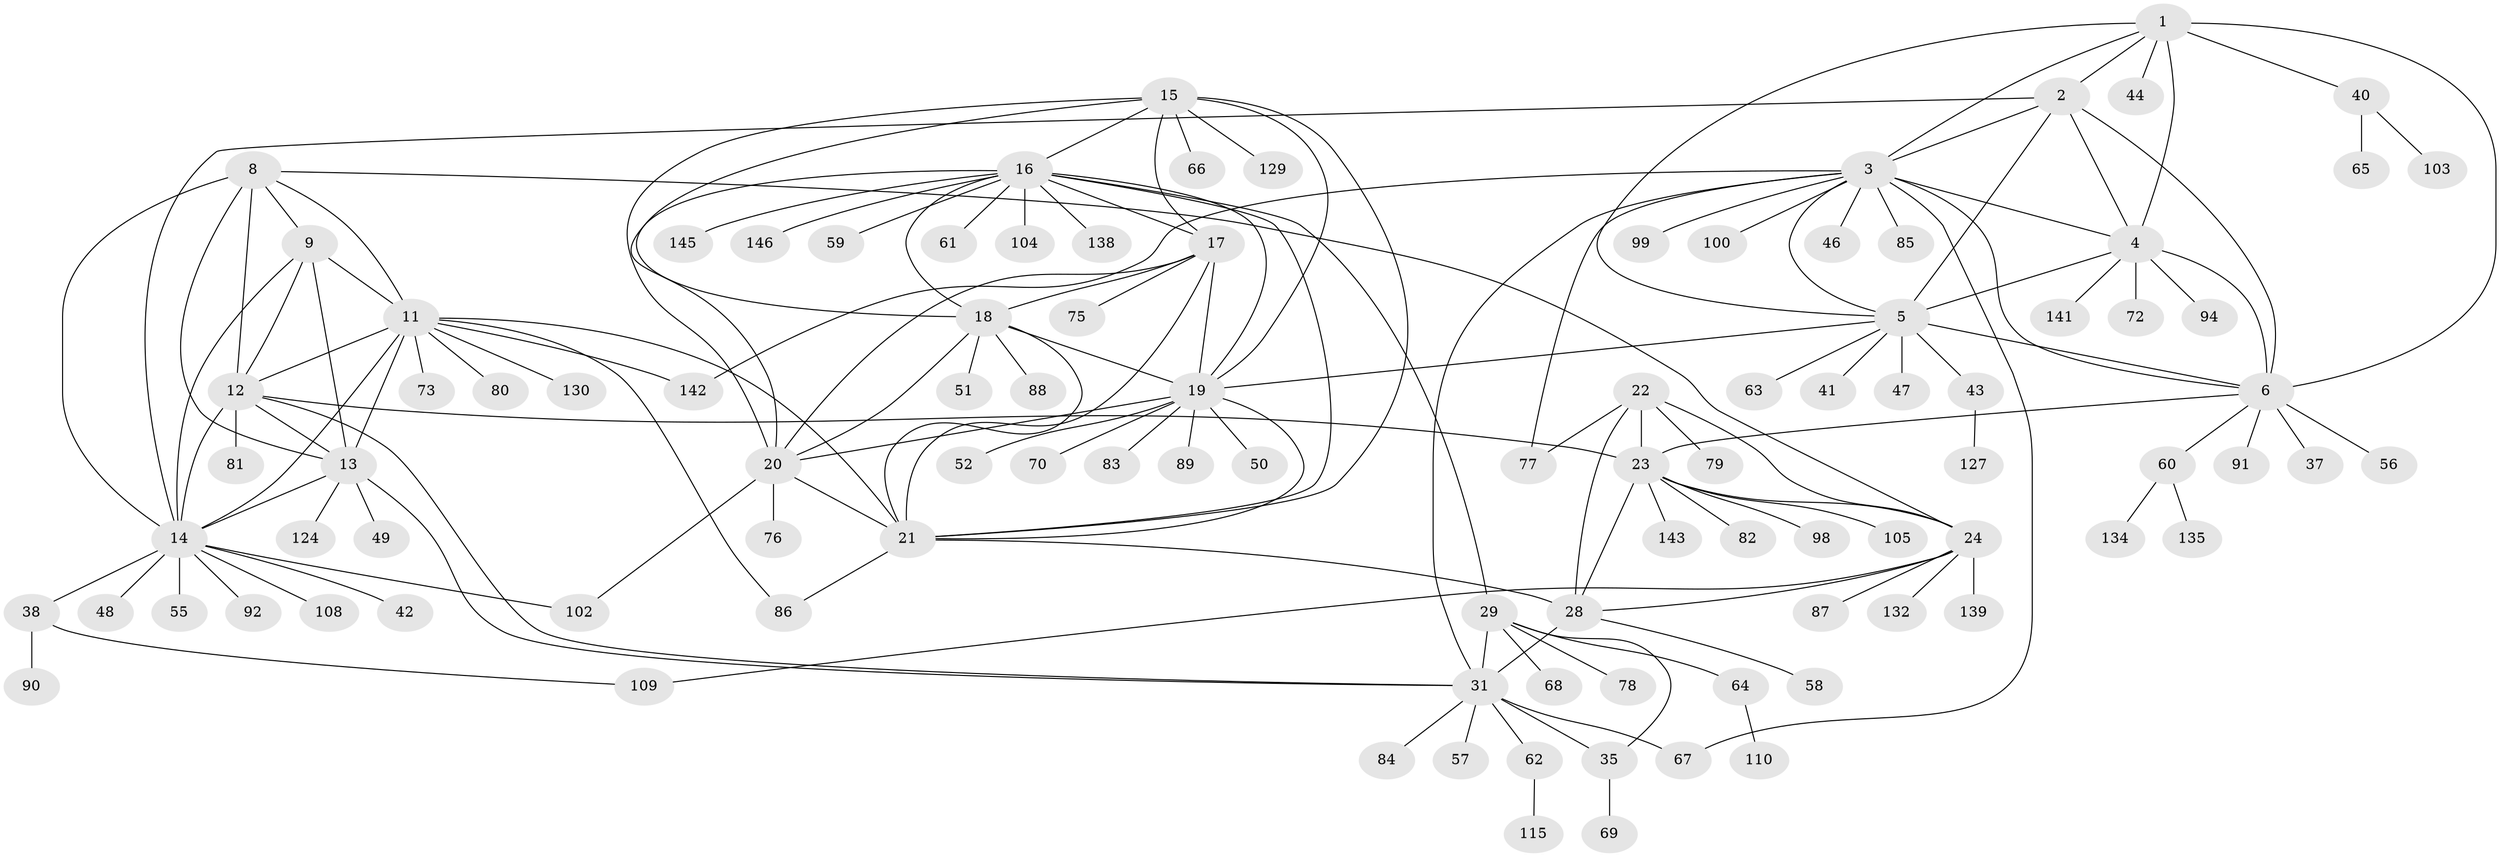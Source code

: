 // original degree distribution, {8: 0.06164383561643835, 14: 0.0136986301369863, 9: 0.02054794520547945, 11: 0.04794520547945205, 6: 0.0136986301369863, 12: 0.02054794520547945, 10: 0.02054794520547945, 13: 0.00684931506849315, 7: 0.03424657534246575, 1: 0.5958904109589042, 3: 0.03424657534246575, 2: 0.13013698630136986}
// Generated by graph-tools (version 1.1) at 2025/19/03/04/25 18:19:38]
// undirected, 102 vertices, 154 edges
graph export_dot {
graph [start="1"]
  node [color=gray90,style=filled];
  1;
  2 [super="+45"];
  3;
  4;
  5;
  6 [super="+7"];
  8 [super="+111+122+10"];
  9;
  11;
  12 [super="+136+131"];
  13 [super="+74"];
  14;
  15;
  16;
  17;
  18;
  19;
  20;
  21;
  22 [super="+121+27+26"];
  23 [super="+25"];
  24;
  28 [super="+36+39"];
  29 [super="+144+30+53"];
  31 [super="+123+34+32"];
  35;
  37;
  38;
  40;
  41;
  42;
  43;
  44;
  46;
  47;
  48;
  49;
  50;
  51;
  52 [super="+137"];
  55;
  56;
  57;
  58;
  59 [super="+126"];
  60;
  61;
  62;
  63 [super="+120"];
  64;
  65 [super="+116+96"];
  66 [super="+107"];
  67;
  68;
  69 [super="+114"];
  70;
  72;
  73;
  75;
  76;
  77;
  78;
  79;
  80;
  81;
  82;
  83;
  84;
  85;
  86;
  87;
  88;
  89;
  90;
  91;
  92;
  94;
  98;
  99;
  100;
  102;
  103;
  104;
  105;
  108;
  109;
  110;
  115;
  124;
  127;
  129;
  130;
  132;
  134;
  135;
  138;
  139;
  141;
  142;
  143;
  145;
  146;
  1 -- 2;
  1 -- 3;
  1 -- 4;
  1 -- 5;
  1 -- 6 [weight=2];
  1 -- 40;
  1 -- 44;
  2 -- 3;
  2 -- 4;
  2 -- 5;
  2 -- 6 [weight=2];
  2 -- 14;
  3 -- 4;
  3 -- 5;
  3 -- 6 [weight=2];
  3 -- 46;
  3 -- 67;
  3 -- 77;
  3 -- 85;
  3 -- 99;
  3 -- 100;
  3 -- 142;
  3 -- 31;
  4 -- 5;
  4 -- 6 [weight=2];
  4 -- 72;
  4 -- 94;
  4 -- 141;
  5 -- 6 [weight=2];
  5 -- 19;
  5 -- 41;
  5 -- 43;
  5 -- 47;
  5 -- 63;
  6 -- 37;
  6 -- 23;
  6 -- 56;
  6 -- 91;
  6 -- 60;
  8 -- 9 [weight=2];
  8 -- 11 [weight=2];
  8 -- 12 [weight=2];
  8 -- 13 [weight=2];
  8 -- 14 [weight=2];
  8 -- 24;
  9 -- 11;
  9 -- 12;
  9 -- 13;
  9 -- 14;
  11 -- 12;
  11 -- 13;
  11 -- 14;
  11 -- 21;
  11 -- 73;
  11 -- 80;
  11 -- 86;
  11 -- 130;
  11 -- 142;
  12 -- 13;
  12 -- 14;
  12 -- 31 [weight=2];
  12 -- 81;
  12 -- 23;
  13 -- 14;
  13 -- 49;
  13 -- 124;
  13 -- 31;
  14 -- 38;
  14 -- 42;
  14 -- 48;
  14 -- 55;
  14 -- 92;
  14 -- 102;
  14 -- 108;
  15 -- 16;
  15 -- 17;
  15 -- 18;
  15 -- 19;
  15 -- 20;
  15 -- 21;
  15 -- 66;
  15 -- 129;
  16 -- 17;
  16 -- 18;
  16 -- 19;
  16 -- 20;
  16 -- 21;
  16 -- 29;
  16 -- 59;
  16 -- 61;
  16 -- 104;
  16 -- 138;
  16 -- 145;
  16 -- 146;
  17 -- 18;
  17 -- 19;
  17 -- 20;
  17 -- 21;
  17 -- 75;
  18 -- 19;
  18 -- 20;
  18 -- 21;
  18 -- 51;
  18 -- 88;
  19 -- 20;
  19 -- 21;
  19 -- 50;
  19 -- 52;
  19 -- 70;
  19 -- 83;
  19 -- 89;
  20 -- 21;
  20 -- 76;
  20 -- 102;
  21 -- 28;
  21 -- 86;
  22 -- 23 [weight=6];
  22 -- 24 [weight=3];
  22 -- 28 [weight=3];
  22 -- 79;
  22 -- 77;
  23 -- 24 [weight=2];
  23 -- 28 [weight=2];
  23 -- 82;
  23 -- 98;
  23 -- 105;
  23 -- 143;
  24 -- 28;
  24 -- 87;
  24 -- 109;
  24 -- 132;
  24 -- 139;
  28 -- 31;
  28 -- 58;
  29 -- 31 [weight=9];
  29 -- 35 [weight=3];
  29 -- 78;
  29 -- 64;
  29 -- 68;
  31 -- 35 [weight=3];
  31 -- 62;
  31 -- 67;
  31 -- 84;
  31 -- 57;
  35 -- 69;
  38 -- 90;
  38 -- 109;
  40 -- 65;
  40 -- 103;
  43 -- 127;
  60 -- 134;
  60 -- 135;
  62 -- 115;
  64 -- 110;
}
